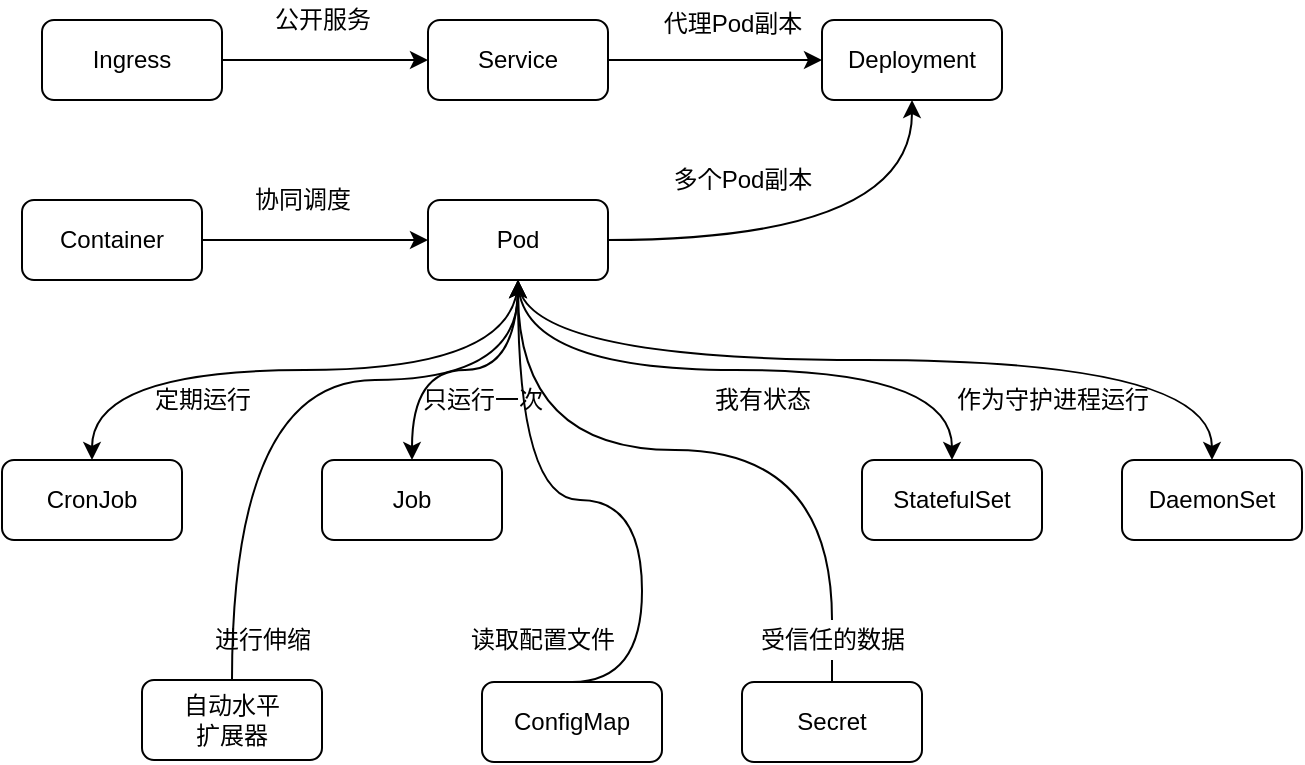 <mxfile version="16.1.2" type="github">
  <diagram id="mNDQtoVNA52bK0PVw6LE" name="Page-1">
    <mxGraphModel dx="782" dy="485" grid="1" gridSize="10" guides="1" tooltips="1" connect="1" arrows="1" fold="1" page="1" pageScale="1" pageWidth="827" pageHeight="1169" math="0" shadow="0">
      <root>
        <mxCell id="0" />
        <mxCell id="1" parent="0" />
        <mxCell id="iYg1Ce_y7Ez2FwgwTngM-11" style="edgeStyle=orthogonalEdgeStyle;rounded=0;orthogonalLoop=1;jettySize=auto;html=1;exitX=1;exitY=0.5;exitDx=0;exitDy=0;entryX=0;entryY=0.5;entryDx=0;entryDy=0;" edge="1" parent="1" source="nFm2U6et1rvXszeza9Tt-1" target="nFm2U6et1rvXszeza9Tt-3">
          <mxGeometry relative="1" as="geometry" />
        </mxCell>
        <mxCell id="nFm2U6et1rvXszeza9Tt-1" value="Service" style="rounded=1;whiteSpace=wrap;html=1;" parent="1" vertex="1">
          <mxGeometry x="253" y="180" width="90" height="40" as="geometry" />
        </mxCell>
        <mxCell id="iYg1Ce_y7Ez2FwgwTngM-9" style="edgeStyle=orthogonalEdgeStyle;rounded=0;orthogonalLoop=1;jettySize=auto;html=1;exitX=1;exitY=0.5;exitDx=0;exitDy=0;" edge="1" parent="1" source="nFm2U6et1rvXszeza9Tt-2" target="nFm2U6et1rvXszeza9Tt-1">
          <mxGeometry relative="1" as="geometry" />
        </mxCell>
        <mxCell id="nFm2U6et1rvXszeza9Tt-2" value="Ingress" style="rounded=1;whiteSpace=wrap;html=1;" parent="1" vertex="1">
          <mxGeometry x="60" y="180" width="90" height="40" as="geometry" />
        </mxCell>
        <mxCell id="nFm2U6et1rvXszeza9Tt-3" value="Deployment" style="rounded=1;whiteSpace=wrap;html=1;" parent="1" vertex="1">
          <mxGeometry x="450" y="180" width="90" height="40" as="geometry" />
        </mxCell>
        <mxCell id="iYg1Ce_y7Ez2FwgwTngM-15" style="edgeStyle=orthogonalEdgeStyle;rounded=0;orthogonalLoop=1;jettySize=auto;html=1;exitX=1;exitY=0.5;exitDx=0;exitDy=0;entryX=0.5;entryY=1;entryDx=0;entryDy=0;curved=1;" edge="1" parent="1" source="nFm2U6et1rvXszeza9Tt-5" target="nFm2U6et1rvXszeza9Tt-3">
          <mxGeometry relative="1" as="geometry" />
        </mxCell>
        <mxCell id="iYg1Ce_y7Ez2FwgwTngM-17" style="edgeStyle=orthogonalEdgeStyle;curved=1;rounded=0;orthogonalLoop=1;jettySize=auto;html=1;exitX=0.5;exitY=1;exitDx=0;exitDy=0;entryX=0.5;entryY=0;entryDx=0;entryDy=0;" edge="1" parent="1" source="nFm2U6et1rvXszeza9Tt-5" target="iYg1Ce_y7Ez2FwgwTngM-4">
          <mxGeometry relative="1" as="geometry" />
        </mxCell>
        <mxCell id="iYg1Ce_y7Ez2FwgwTngM-19" style="edgeStyle=orthogonalEdgeStyle;curved=1;rounded=0;orthogonalLoop=1;jettySize=auto;html=1;exitX=0.5;exitY=1;exitDx=0;exitDy=0;entryX=0.5;entryY=0;entryDx=0;entryDy=0;" edge="1" parent="1" source="nFm2U6et1rvXszeza9Tt-5" target="iYg1Ce_y7Ez2FwgwTngM-5">
          <mxGeometry relative="1" as="geometry" />
        </mxCell>
        <mxCell id="iYg1Ce_y7Ez2FwgwTngM-21" style="edgeStyle=orthogonalEdgeStyle;curved=1;rounded=0;orthogonalLoop=1;jettySize=auto;html=1;exitX=0.5;exitY=1;exitDx=0;exitDy=0;" edge="1" parent="1" source="nFm2U6et1rvXszeza9Tt-5" target="iYg1Ce_y7Ez2FwgwTngM-3">
          <mxGeometry relative="1" as="geometry" />
        </mxCell>
        <mxCell id="iYg1Ce_y7Ez2FwgwTngM-23" style="edgeStyle=orthogonalEdgeStyle;curved=1;rounded=0;orthogonalLoop=1;jettySize=auto;html=1;exitX=0.5;exitY=1;exitDx=0;exitDy=0;entryX=0.5;entryY=0;entryDx=0;entryDy=0;" edge="1" parent="1" source="nFm2U6et1rvXszeza9Tt-5" target="iYg1Ce_y7Ez2FwgwTngM-2">
          <mxGeometry relative="1" as="geometry">
            <Array as="points">
              <mxPoint x="298" y="350" />
              <mxPoint x="645" y="350" />
            </Array>
          </mxGeometry>
        </mxCell>
        <mxCell id="nFm2U6et1rvXszeza9Tt-5" value="Pod" style="rounded=1;whiteSpace=wrap;html=1;" parent="1" vertex="1">
          <mxGeometry x="253" y="270" width="90" height="40" as="geometry" />
        </mxCell>
        <mxCell id="iYg1Ce_y7Ez2FwgwTngM-13" style="edgeStyle=orthogonalEdgeStyle;rounded=0;orthogonalLoop=1;jettySize=auto;html=1;exitX=1;exitY=0.5;exitDx=0;exitDy=0;" edge="1" parent="1" source="iYg1Ce_y7Ez2FwgwTngM-1" target="nFm2U6et1rvXszeza9Tt-5">
          <mxGeometry relative="1" as="geometry" />
        </mxCell>
        <mxCell id="iYg1Ce_y7Ez2FwgwTngM-1" value="Container" style="rounded=1;whiteSpace=wrap;html=1;" vertex="1" parent="1">
          <mxGeometry x="50" y="270" width="90" height="40" as="geometry" />
        </mxCell>
        <mxCell id="iYg1Ce_y7Ez2FwgwTngM-2" value="DaemonSet" style="rounded=1;whiteSpace=wrap;html=1;" vertex="1" parent="1">
          <mxGeometry x="600" y="400" width="90" height="40" as="geometry" />
        </mxCell>
        <mxCell id="iYg1Ce_y7Ez2FwgwTngM-3" value="StatefulSet" style="rounded=1;whiteSpace=wrap;html=1;" vertex="1" parent="1">
          <mxGeometry x="470" y="400" width="90" height="40" as="geometry" />
        </mxCell>
        <mxCell id="iYg1Ce_y7Ez2FwgwTngM-4" value="Job" style="rounded=1;whiteSpace=wrap;html=1;" vertex="1" parent="1">
          <mxGeometry x="200" y="400" width="90" height="40" as="geometry" />
        </mxCell>
        <mxCell id="iYg1Ce_y7Ez2FwgwTngM-5" value="CronJob" style="rounded=1;whiteSpace=wrap;html=1;" vertex="1" parent="1">
          <mxGeometry x="40" y="400" width="90" height="40" as="geometry" />
        </mxCell>
        <mxCell id="iYg1Ce_y7Ez2FwgwTngM-25" style="edgeStyle=orthogonalEdgeStyle;rounded=0;orthogonalLoop=1;jettySize=auto;html=1;exitX=0.5;exitY=0;exitDx=0;exitDy=0;entryX=0.5;entryY=1;entryDx=0;entryDy=0;curved=1;" edge="1" parent="1" source="iYg1Ce_y7Ez2FwgwTngM-6" target="nFm2U6et1rvXszeza9Tt-5">
          <mxGeometry relative="1" as="geometry">
            <Array as="points">
              <mxPoint x="360" y="511" />
              <mxPoint x="360" y="420" />
              <mxPoint x="298" y="420" />
            </Array>
          </mxGeometry>
        </mxCell>
        <mxCell id="iYg1Ce_y7Ez2FwgwTngM-6" value="ConfigMap" style="rounded=1;whiteSpace=wrap;html=1;" vertex="1" parent="1">
          <mxGeometry x="280" y="511" width="90" height="40" as="geometry" />
        </mxCell>
        <mxCell id="iYg1Ce_y7Ez2FwgwTngM-27" style="edgeStyle=orthogonalEdgeStyle;curved=1;rounded=0;orthogonalLoop=1;jettySize=auto;html=1;exitX=0.5;exitY=0;exitDx=0;exitDy=0;entryX=0.5;entryY=1;entryDx=0;entryDy=0;startArrow=none;" edge="1" parent="1" source="iYg1Ce_y7Ez2FwgwTngM-28" target="nFm2U6et1rvXszeza9Tt-5">
          <mxGeometry relative="1" as="geometry" />
        </mxCell>
        <mxCell id="iYg1Ce_y7Ez2FwgwTngM-7" value="Secret" style="rounded=1;whiteSpace=wrap;html=1;" vertex="1" parent="1">
          <mxGeometry x="410" y="511" width="90" height="40" as="geometry" />
        </mxCell>
        <mxCell id="iYg1Ce_y7Ez2FwgwTngM-30" style="edgeStyle=orthogonalEdgeStyle;curved=1;rounded=0;orthogonalLoop=1;jettySize=auto;html=1;exitX=0.5;exitY=0;exitDx=0;exitDy=0;entryX=0.5;entryY=1;entryDx=0;entryDy=0;" edge="1" parent="1" source="iYg1Ce_y7Ez2FwgwTngM-8" target="nFm2U6et1rvXszeza9Tt-5">
          <mxGeometry relative="1" as="geometry">
            <Array as="points">
              <mxPoint x="155" y="360" />
              <mxPoint x="298" y="360" />
            </Array>
          </mxGeometry>
        </mxCell>
        <mxCell id="iYg1Ce_y7Ez2FwgwTngM-8" value="自动水平&lt;br&gt;扩展器" style="rounded=1;whiteSpace=wrap;html=1;" vertex="1" parent="1">
          <mxGeometry x="110" y="510" width="90" height="40" as="geometry" />
        </mxCell>
        <mxCell id="iYg1Ce_y7Ez2FwgwTngM-10" value="公开服务" style="text;html=1;align=center;verticalAlign=middle;resizable=0;points=[];autosize=1;strokeColor=none;fillColor=none;" vertex="1" parent="1">
          <mxGeometry x="170" y="170" width="60" height="20" as="geometry" />
        </mxCell>
        <mxCell id="iYg1Ce_y7Ez2FwgwTngM-12" value="代理Pod副本" style="text;html=1;align=center;verticalAlign=middle;resizable=0;points=[];autosize=1;strokeColor=none;fillColor=none;" vertex="1" parent="1">
          <mxGeometry x="360" y="172" width="90" height="20" as="geometry" />
        </mxCell>
        <mxCell id="iYg1Ce_y7Ez2FwgwTngM-14" value="协同调度" style="text;html=1;align=center;verticalAlign=middle;resizable=0;points=[];autosize=1;strokeColor=none;fillColor=none;" vertex="1" parent="1">
          <mxGeometry x="160" y="260" width="60" height="20" as="geometry" />
        </mxCell>
        <mxCell id="iYg1Ce_y7Ez2FwgwTngM-16" value="多个Pod副本" style="text;html=1;align=center;verticalAlign=middle;resizable=0;points=[];autosize=1;strokeColor=none;fillColor=none;" vertex="1" parent="1">
          <mxGeometry x="365" y="250" width="90" height="20" as="geometry" />
        </mxCell>
        <mxCell id="iYg1Ce_y7Ez2FwgwTngM-18" value="只运行一次" style="text;html=1;align=center;verticalAlign=middle;resizable=0;points=[];autosize=1;strokeColor=none;fillColor=none;" vertex="1" parent="1">
          <mxGeometry x="240" y="360" width="80" height="20" as="geometry" />
        </mxCell>
        <mxCell id="iYg1Ce_y7Ez2FwgwTngM-20" value="定期运行" style="text;html=1;align=center;verticalAlign=middle;resizable=0;points=[];autosize=1;strokeColor=none;fillColor=none;" vertex="1" parent="1">
          <mxGeometry x="110" y="360" width="60" height="20" as="geometry" />
        </mxCell>
        <mxCell id="iYg1Ce_y7Ez2FwgwTngM-22" value="我有状态" style="text;html=1;align=center;verticalAlign=middle;resizable=0;points=[];autosize=1;strokeColor=none;fillColor=none;" vertex="1" parent="1">
          <mxGeometry x="390" y="360" width="60" height="20" as="geometry" />
        </mxCell>
        <mxCell id="iYg1Ce_y7Ez2FwgwTngM-24" value="作为守护进程运行" style="text;html=1;align=center;verticalAlign=middle;resizable=0;points=[];autosize=1;strokeColor=none;fillColor=none;" vertex="1" parent="1">
          <mxGeometry x="510" y="360" width="110" height="20" as="geometry" />
        </mxCell>
        <mxCell id="iYg1Ce_y7Ez2FwgwTngM-26" value="读取配置文件" style="text;html=1;align=center;verticalAlign=middle;resizable=0;points=[];autosize=1;strokeColor=none;fillColor=none;" vertex="1" parent="1">
          <mxGeometry x="265" y="480" width="90" height="20" as="geometry" />
        </mxCell>
        <mxCell id="iYg1Ce_y7Ez2FwgwTngM-28" value="受信任的数据" style="text;html=1;align=center;verticalAlign=middle;resizable=0;points=[];autosize=1;strokeColor=none;fillColor=none;" vertex="1" parent="1">
          <mxGeometry x="410" y="480" width="90" height="20" as="geometry" />
        </mxCell>
        <mxCell id="iYg1Ce_y7Ez2FwgwTngM-29" value="" style="edgeStyle=orthogonalEdgeStyle;curved=1;rounded=0;orthogonalLoop=1;jettySize=auto;html=1;exitX=0.5;exitY=0;exitDx=0;exitDy=0;entryX=0.5;entryY=1;entryDx=0;entryDy=0;endArrow=none;" edge="1" parent="1" source="iYg1Ce_y7Ez2FwgwTngM-7" target="iYg1Ce_y7Ez2FwgwTngM-28">
          <mxGeometry relative="1" as="geometry">
            <mxPoint x="455" y="511" as="sourcePoint" />
            <mxPoint x="298" y="310" as="targetPoint" />
          </mxGeometry>
        </mxCell>
        <mxCell id="iYg1Ce_y7Ez2FwgwTngM-31" value="进行伸缩" style="text;html=1;align=center;verticalAlign=middle;resizable=0;points=[];autosize=1;strokeColor=none;fillColor=none;" vertex="1" parent="1">
          <mxGeometry x="140" y="480" width="60" height="20" as="geometry" />
        </mxCell>
      </root>
    </mxGraphModel>
  </diagram>
</mxfile>
